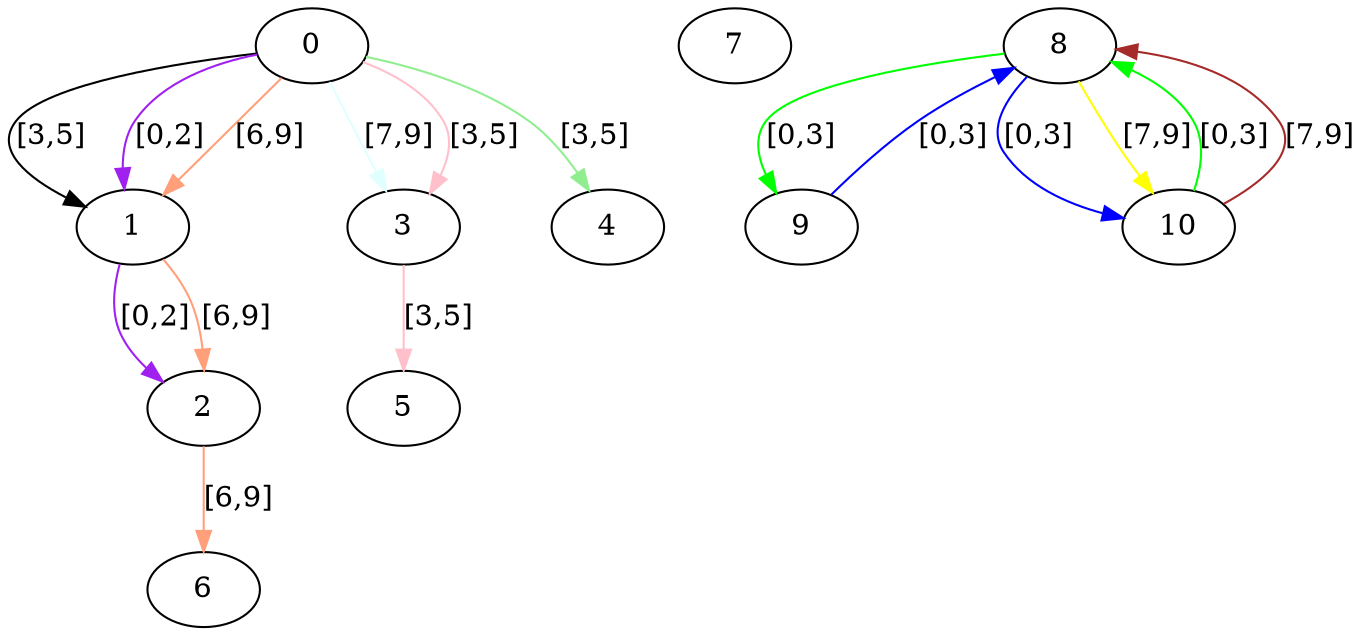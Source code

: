digraph  {
0 [label=0];
1 [label=1];
2 [label=2];
3 [label=3];
4 [label=4];
5 [label=5];
6 [label=6];
7 [label=7];
8 [label=8];
9 [label=9];
10 [label=10];
0 -> 1  [color=black, key=0, label="[3,5]"];
0 -> 1  [color=purple, key=1, label="[0,2]"];
0 -> 1  [color=lightsalmon, key=2, label="[6,9]"];
0 -> 3  [color=lightcyan, key=0, label="[7,9]"];
0 -> 3  [color=pink, key=1, label="[3,5]"];
0 -> 4  [color=lightgreen, key=0, label="[3,5]"];
1 -> 2  [color=purple, key=0, label="[0,2]"];
1 -> 2  [color=lightsalmon, key=1, label="[6,9]"];
2 -> 6  [color=lightsalmon, key=0, label="[6,9]"];
3 -> 5  [color=pink, key=0, label="[3,5]"];
8 -> 9  [color=green, key=0, label="[0,3]"];
8 -> 10  [color=blue, key=0, label="[0,3]"];
8 -> 10  [color=yellow, key=1, label="[7,9]"];
9 -> 8  [color=blue, key=0, label="[0,3]"];
10 -> 8  [color=green, key=0, label="[0,3]"];
10 -> 8  [color=brown, key=1, label="[7,9]"];
}
